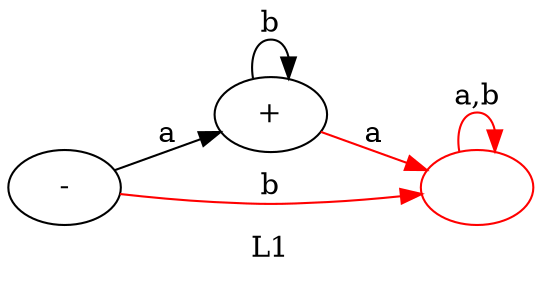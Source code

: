 digraph G {
    rankdir=LR;
    label="L1";
    X [label="-", xlabel=""];
    A [label="+", xlabel=""];
    Z [label="",  xlabel="", color=red];


    X -> A[label="a"];
    A -> A[label="b"];


    X -> Z[label="b", color=red];
    A -> Z[label="a", color=red];
    Z -> Z[label="a,b", color=red];
}